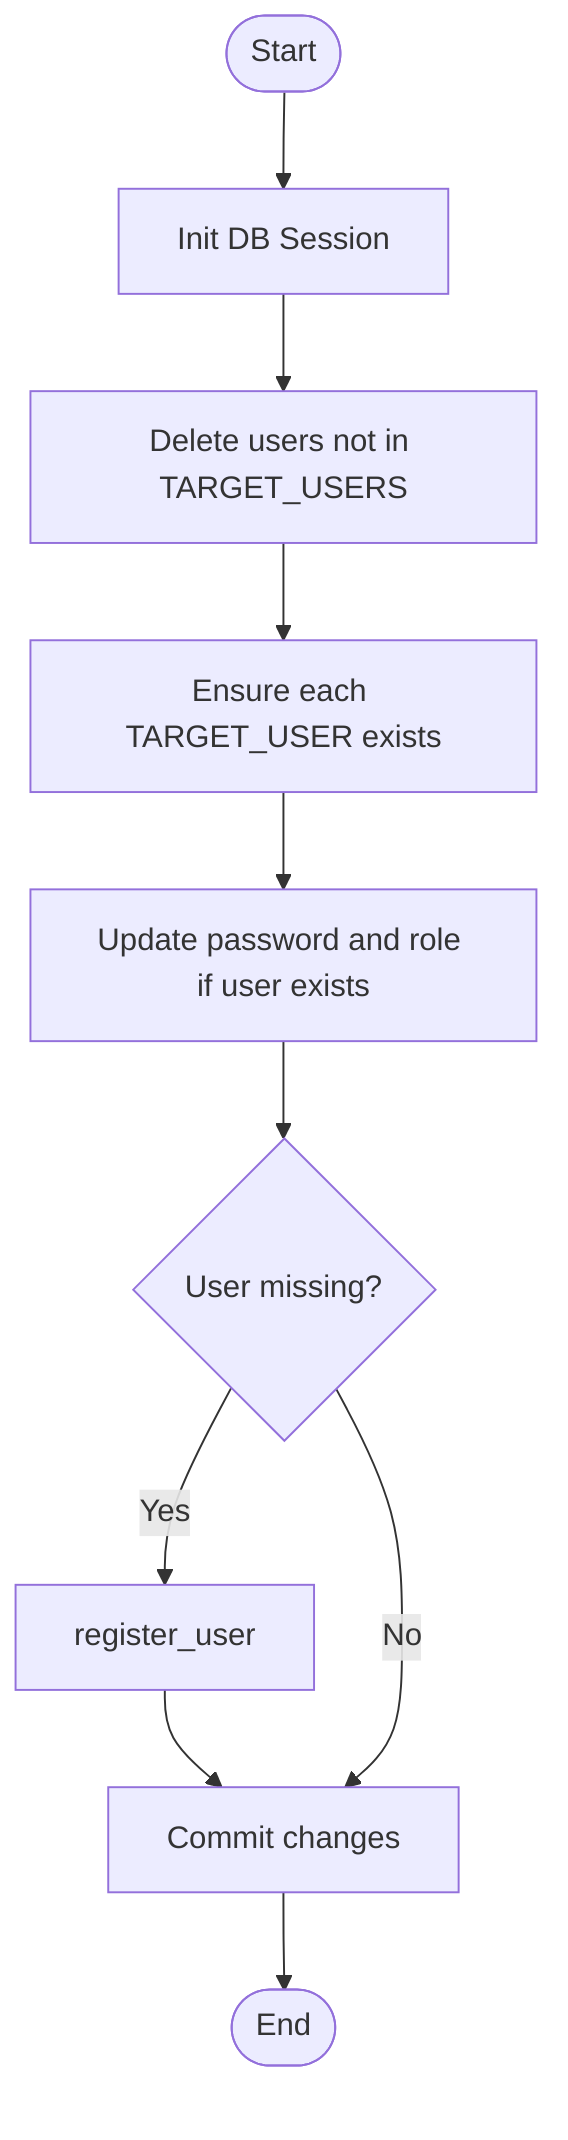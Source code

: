 flowchart TD
    Start([Start]) --> InitSession[Init DB Session]
    InitSession --> DeleteUsers[Delete users not in TARGET_USERS]
    DeleteUsers --> EnsureUsers[Ensure each TARGET_USER exists]
    EnsureUsers --> UpdatePassword[Update password and role if user exists]
    UpdatePassword --> CreateUser{User missing?}
    CreateUser -- Yes --> RegisterUser
    RegisterUser["register_user"] --> Commit[Commit changes]
    CreateUser -- No --> Commit
    Commit --> End([End])